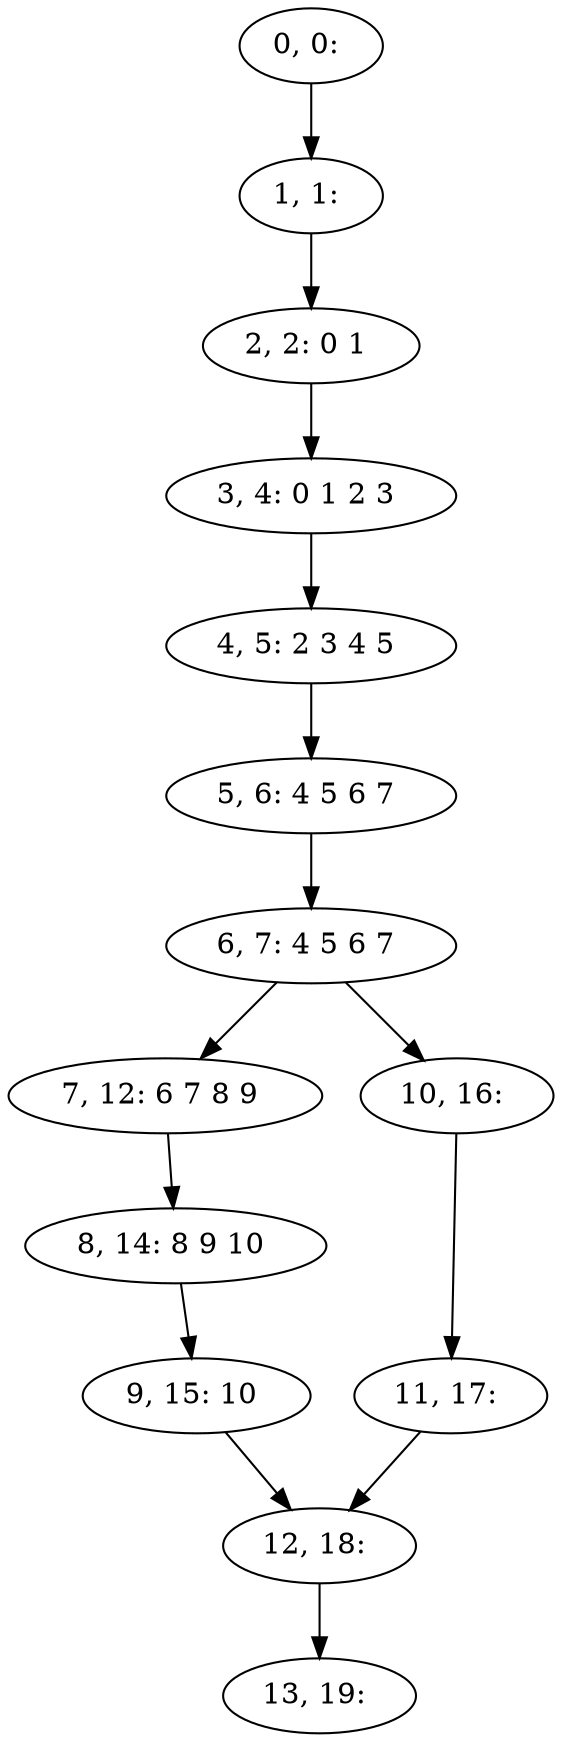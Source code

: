 digraph G {
0[label="0, 0: "];
1[label="1, 1: "];
2[label="2, 2: 0 1 "];
3[label="3, 4: 0 1 2 3 "];
4[label="4, 5: 2 3 4 5 "];
5[label="5, 6: 4 5 6 7 "];
6[label="6, 7: 4 5 6 7 "];
7[label="7, 12: 6 7 8 9 "];
8[label="8, 14: 8 9 10 "];
9[label="9, 15: 10 "];
10[label="10, 16: "];
11[label="11, 17: "];
12[label="12, 18: "];
13[label="13, 19: "];
0->1 ;
1->2 ;
2->3 ;
3->4 ;
4->5 ;
5->6 ;
6->7 ;
6->10 ;
7->8 ;
8->9 ;
9->12 ;
10->11 ;
11->12 ;
12->13 ;
}
